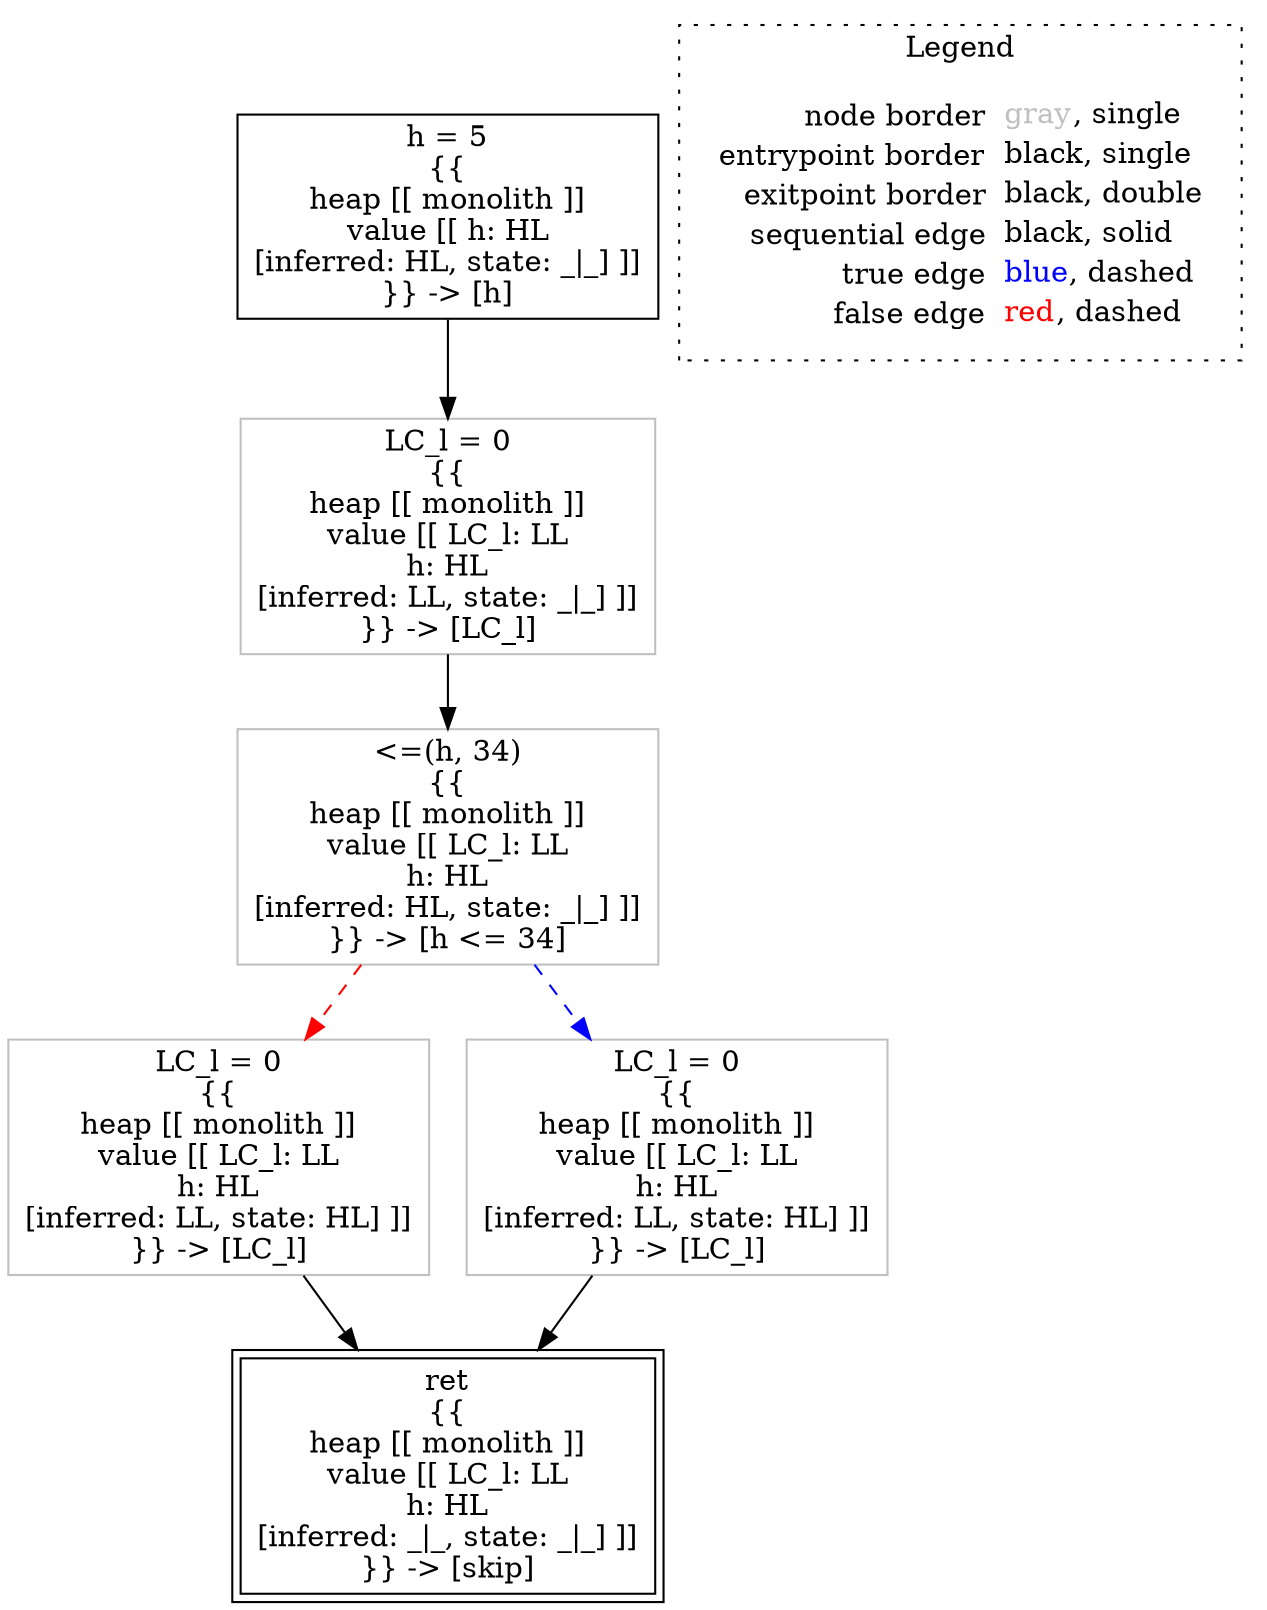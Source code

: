 digraph {
	"node0" [shape="rect",color="black",label=<h = 5<BR/>{{<BR/>heap [[ monolith ]]<BR/>value [[ h: HL<BR/>[inferred: HL, state: _|_] ]]<BR/>}} -&gt; [h]>];
	"node1" [shape="rect",color="gray",label=<LC_l = 0<BR/>{{<BR/>heap [[ monolith ]]<BR/>value [[ LC_l: LL<BR/>h: HL<BR/>[inferred: LL, state: _|_] ]]<BR/>}} -&gt; [LC_l]>];
	"node2" [shape="rect",color="gray",label=<LC_l = 0<BR/>{{<BR/>heap [[ monolith ]]<BR/>value [[ LC_l: LL<BR/>h: HL<BR/>[inferred: LL, state: HL] ]]<BR/>}} -&gt; [LC_l]>];
	"node3" [shape="rect",color="gray",label=<LC_l = 0<BR/>{{<BR/>heap [[ monolith ]]<BR/>value [[ LC_l: LL<BR/>h: HL<BR/>[inferred: LL, state: HL] ]]<BR/>}} -&gt; [LC_l]>];
	"node4" [shape="rect",color="black",peripheries="2",label=<ret<BR/>{{<BR/>heap [[ monolith ]]<BR/>value [[ LC_l: LL<BR/>h: HL<BR/>[inferred: _|_, state: _|_] ]]<BR/>}} -&gt; [skip]>];
	"node5" [shape="rect",color="gray",label=<&lt;=(h, 34)<BR/>{{<BR/>heap [[ monolith ]]<BR/>value [[ LC_l: LL<BR/>h: HL<BR/>[inferred: HL, state: _|_] ]]<BR/>}} -&gt; [h &lt;= 34]>];
	"node1" -> "node5" [color="black"];
	"node2" -> "node4" [color="black"];
	"node3" -> "node4" [color="black"];
	"node5" -> "node2" [color="red",style="dashed"];
	"node5" -> "node3" [color="blue",style="dashed"];
	"node0" -> "node1" [color="black"];
subgraph cluster_legend {
	label="Legend";
	style=dotted;
	node [shape=plaintext];
	"legend" [label=<<table border="0" cellpadding="2" cellspacing="0" cellborder="0"><tr><td align="right">node border&nbsp;</td><td align="left"><font color="gray">gray</font>, single</td></tr><tr><td align="right">entrypoint border&nbsp;</td><td align="left"><font color="black">black</font>, single</td></tr><tr><td align="right">exitpoint border&nbsp;</td><td align="left"><font color="black">black</font>, double</td></tr><tr><td align="right">sequential edge&nbsp;</td><td align="left"><font color="black">black</font>, solid</td></tr><tr><td align="right">true edge&nbsp;</td><td align="left"><font color="blue">blue</font>, dashed</td></tr><tr><td align="right">false edge&nbsp;</td><td align="left"><font color="red">red</font>, dashed</td></tr></table>>];
}

}
